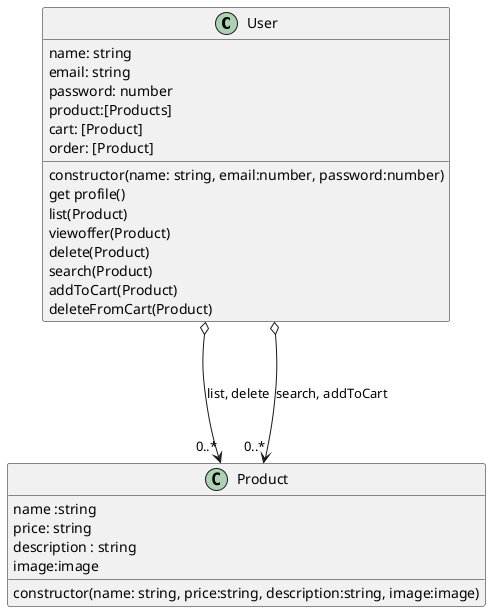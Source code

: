 @startuml Class 
class User{
name: string
email: string
password: number
  constructor(name: string, email:number, password:number)
  product:[Products]
   get profile()
  list(Product)
   viewoffer(Product)
   delete(Product)
   cart: [Product]
  order: [Product]
  search(Product)
  addToCart(Product)
  deleteFromCart(Product)
  
}

  class Product {
  name :string
  price: string
  description : string
  image:image
  constructor(name: string, price:string, description:string, image:image)

  }
  
   User o---> "0..*" Product :list, delete
   User o-->"0..*"  Product :search, addToCart

@enduml
